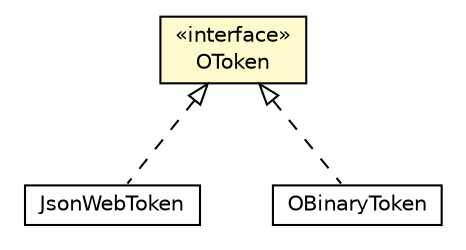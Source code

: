 #!/usr/local/bin/dot
#
# Class diagram 
# Generated by UMLGraph version R5_6-24-gf6e263 (http://www.umlgraph.org/)
#

digraph G {
	edge [fontname="Helvetica",fontsize=10,labelfontname="Helvetica",labelfontsize=10];
	node [fontname="Helvetica",fontsize=10,shape=plaintext];
	nodesep=0.25;
	ranksep=0.5;
	// com.orientechnologies.orient.core.metadata.security.OToken
	c4174452 [label=<<table title="com.orientechnologies.orient.core.metadata.security.OToken" border="0" cellborder="1" cellspacing="0" cellpadding="2" port="p" bgcolor="lemonChiffon" href="./OToken.html">
		<tr><td><table border="0" cellspacing="0" cellpadding="1">
<tr><td align="center" balign="center"> &#171;interface&#187; </td></tr>
<tr><td align="center" balign="center"> OToken </td></tr>
		</table></td></tr>
		</table>>, URL="./OToken.html", fontname="Helvetica", fontcolor="black", fontsize=10.0];
	// com.orientechnologies.orient.server.token.JsonWebToken
	c4175629 [label=<<table title="com.orientechnologies.orient.server.token.JsonWebToken" border="0" cellborder="1" cellspacing="0" cellpadding="2" port="p" href="../../../server/token/JsonWebToken.html">
		<tr><td><table border="0" cellspacing="0" cellpadding="1">
<tr><td align="center" balign="center"> JsonWebToken </td></tr>
		</table></td></tr>
		</table>>, URL="../../../server/token/JsonWebToken.html", fontname="Helvetica", fontcolor="black", fontsize=10.0];
	// com.orientechnologies.orient.server.binary.impl.OBinaryToken
	c4175633 [label=<<table title="com.orientechnologies.orient.server.binary.impl.OBinaryToken" border="0" cellborder="1" cellspacing="0" cellpadding="2" port="p" href="../../../server/binary/impl/OBinaryToken.html">
		<tr><td><table border="0" cellspacing="0" cellpadding="1">
<tr><td align="center" balign="center"> OBinaryToken </td></tr>
		</table></td></tr>
		</table>>, URL="../../../server/binary/impl/OBinaryToken.html", fontname="Helvetica", fontcolor="black", fontsize=10.0];
	//com.orientechnologies.orient.server.token.JsonWebToken implements com.orientechnologies.orient.core.metadata.security.OToken
	c4174452:p -> c4175629:p [dir=back,arrowtail=empty,style=dashed];
	//com.orientechnologies.orient.server.binary.impl.OBinaryToken implements com.orientechnologies.orient.core.metadata.security.OToken
	c4174452:p -> c4175633:p [dir=back,arrowtail=empty,style=dashed];
}

